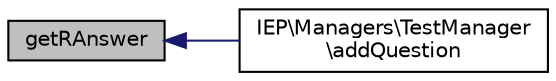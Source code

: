digraph "getRAnswer"
{
  edge [fontname="Helvetica",fontsize="10",labelfontname="Helvetica",labelfontsize="10"];
  node [fontname="Helvetica",fontsize="10",shape=record];
  rankdir="LR";
  Node11 [label="getRAnswer",height=0.2,width=0.4,color="black", fillcolor="grey75", style="filled", fontcolor="black"];
  Node11 -> Node12 [dir="back",color="midnightblue",fontsize="10",style="solid",fontname="Helvetica"];
  Node12 [label="IEP\\Managers\\TestManager\l\\addQuestion",height=0.2,width=0.4,color="black", fillcolor="white", style="filled",URL="$class_i_e_p_1_1_managers_1_1_test_manager.html#ac65c9c144cd75aeee14875428ce12aa2"];
}
